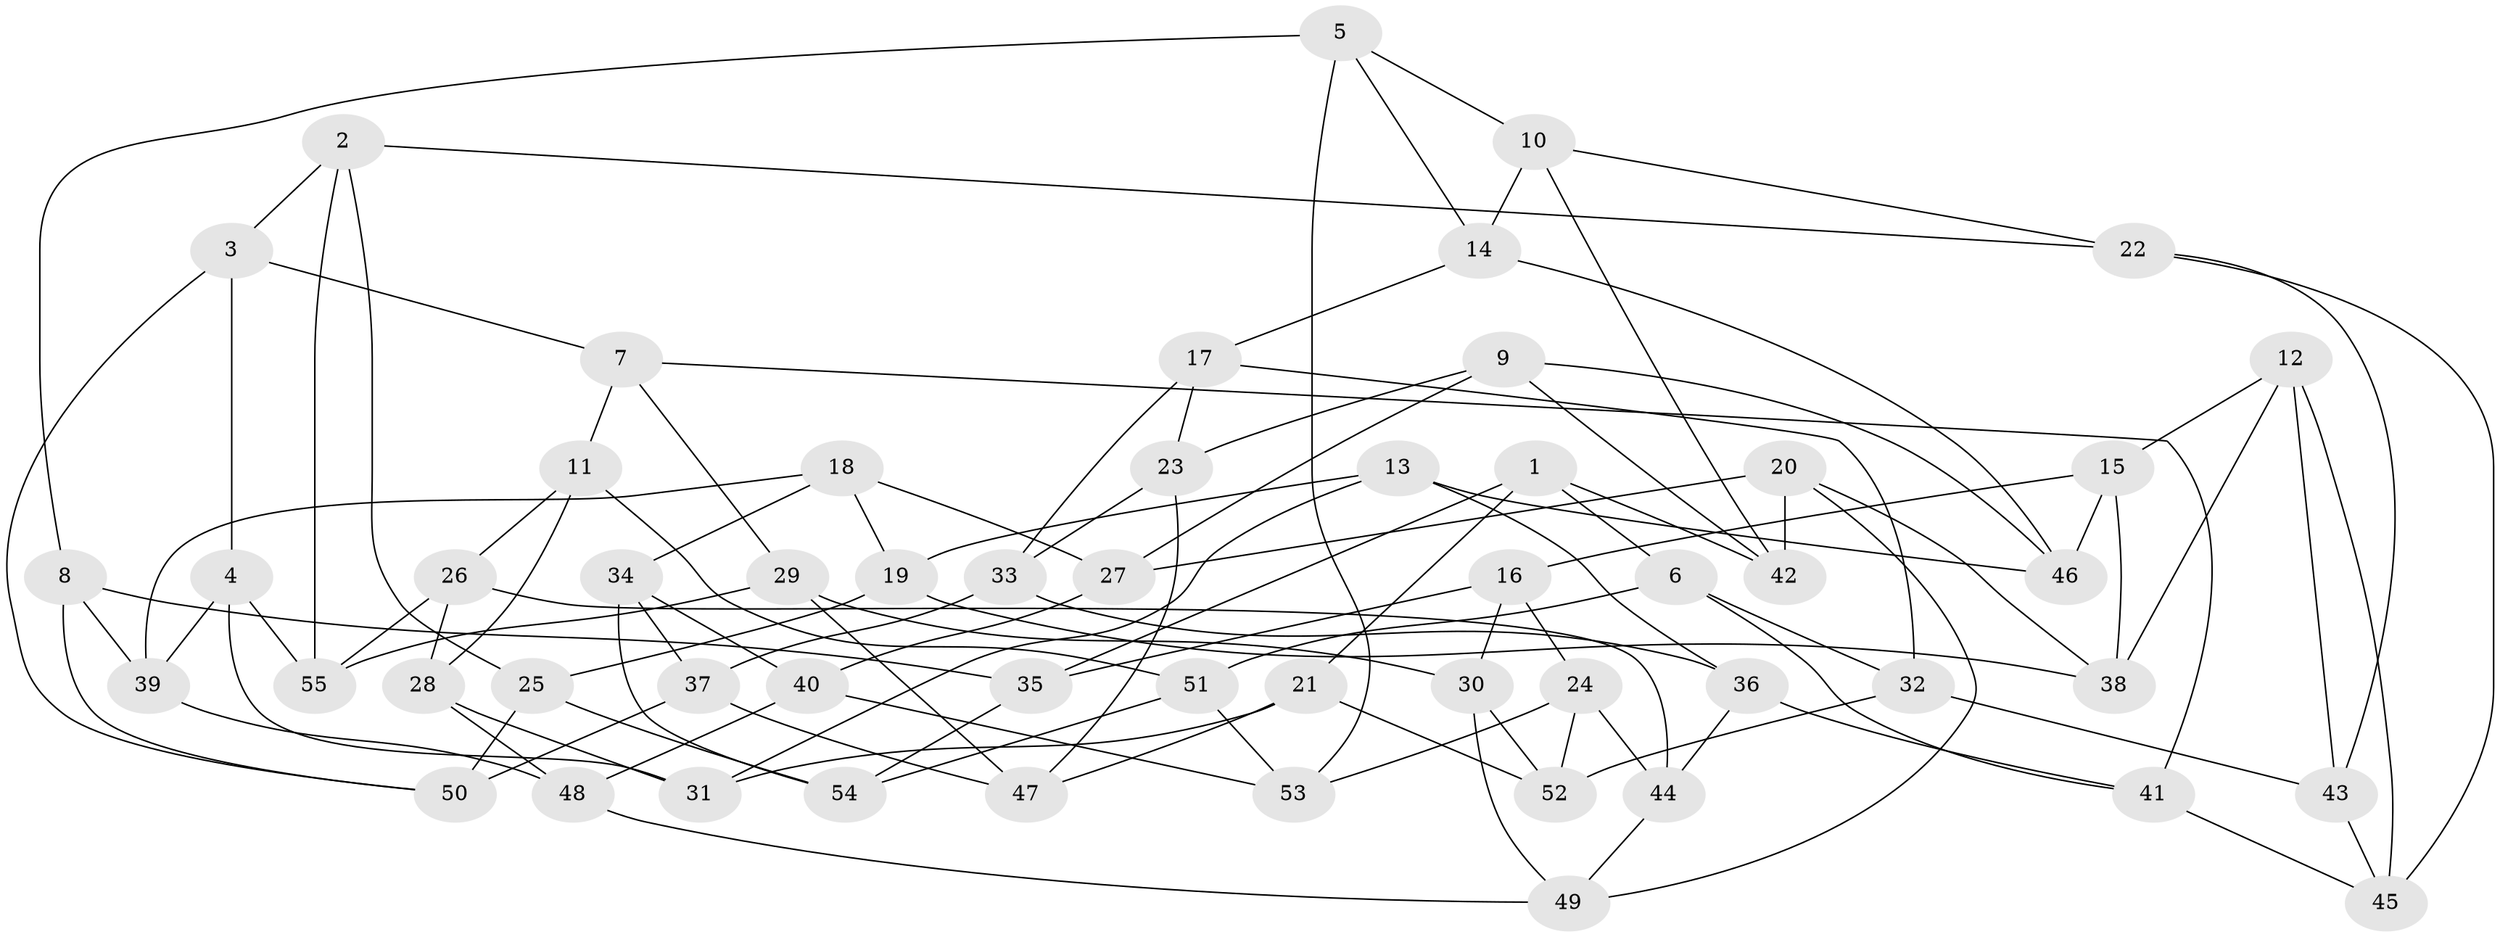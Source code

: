 // Generated by graph-tools (version 1.1) at 2025/16/03/09/25 04:16:37]
// undirected, 55 vertices, 110 edges
graph export_dot {
graph [start="1"]
  node [color=gray90,style=filled];
  1;
  2;
  3;
  4;
  5;
  6;
  7;
  8;
  9;
  10;
  11;
  12;
  13;
  14;
  15;
  16;
  17;
  18;
  19;
  20;
  21;
  22;
  23;
  24;
  25;
  26;
  27;
  28;
  29;
  30;
  31;
  32;
  33;
  34;
  35;
  36;
  37;
  38;
  39;
  40;
  41;
  42;
  43;
  44;
  45;
  46;
  47;
  48;
  49;
  50;
  51;
  52;
  53;
  54;
  55;
  1 -- 42;
  1 -- 21;
  1 -- 35;
  1 -- 6;
  2 -- 25;
  2 -- 3;
  2 -- 55;
  2 -- 22;
  3 -- 4;
  3 -- 7;
  3 -- 50;
  4 -- 39;
  4 -- 31;
  4 -- 55;
  5 -- 8;
  5 -- 14;
  5 -- 53;
  5 -- 10;
  6 -- 32;
  6 -- 41;
  6 -- 51;
  7 -- 41;
  7 -- 29;
  7 -- 11;
  8 -- 50;
  8 -- 35;
  8 -- 39;
  9 -- 27;
  9 -- 23;
  9 -- 42;
  9 -- 46;
  10 -- 42;
  10 -- 22;
  10 -- 14;
  11 -- 26;
  11 -- 51;
  11 -- 28;
  12 -- 45;
  12 -- 38;
  12 -- 15;
  12 -- 43;
  13 -- 19;
  13 -- 36;
  13 -- 46;
  13 -- 31;
  14 -- 46;
  14 -- 17;
  15 -- 38;
  15 -- 46;
  15 -- 16;
  16 -- 30;
  16 -- 24;
  16 -- 35;
  17 -- 33;
  17 -- 32;
  17 -- 23;
  18 -- 34;
  18 -- 27;
  18 -- 39;
  18 -- 19;
  19 -- 25;
  19 -- 38;
  20 -- 49;
  20 -- 27;
  20 -- 42;
  20 -- 38;
  21 -- 31;
  21 -- 52;
  21 -- 47;
  22 -- 43;
  22 -- 45;
  23 -- 47;
  23 -- 33;
  24 -- 53;
  24 -- 44;
  24 -- 52;
  25 -- 50;
  25 -- 54;
  26 -- 28;
  26 -- 55;
  26 -- 44;
  27 -- 40;
  28 -- 31;
  28 -- 48;
  29 -- 30;
  29 -- 47;
  29 -- 55;
  30 -- 52;
  30 -- 49;
  32 -- 52;
  32 -- 43;
  33 -- 37;
  33 -- 36;
  34 -- 40;
  34 -- 37;
  34 -- 54;
  35 -- 54;
  36 -- 41;
  36 -- 44;
  37 -- 47;
  37 -- 50;
  39 -- 48;
  40 -- 48;
  40 -- 53;
  41 -- 45;
  43 -- 45;
  44 -- 49;
  48 -- 49;
  51 -- 54;
  51 -- 53;
}
